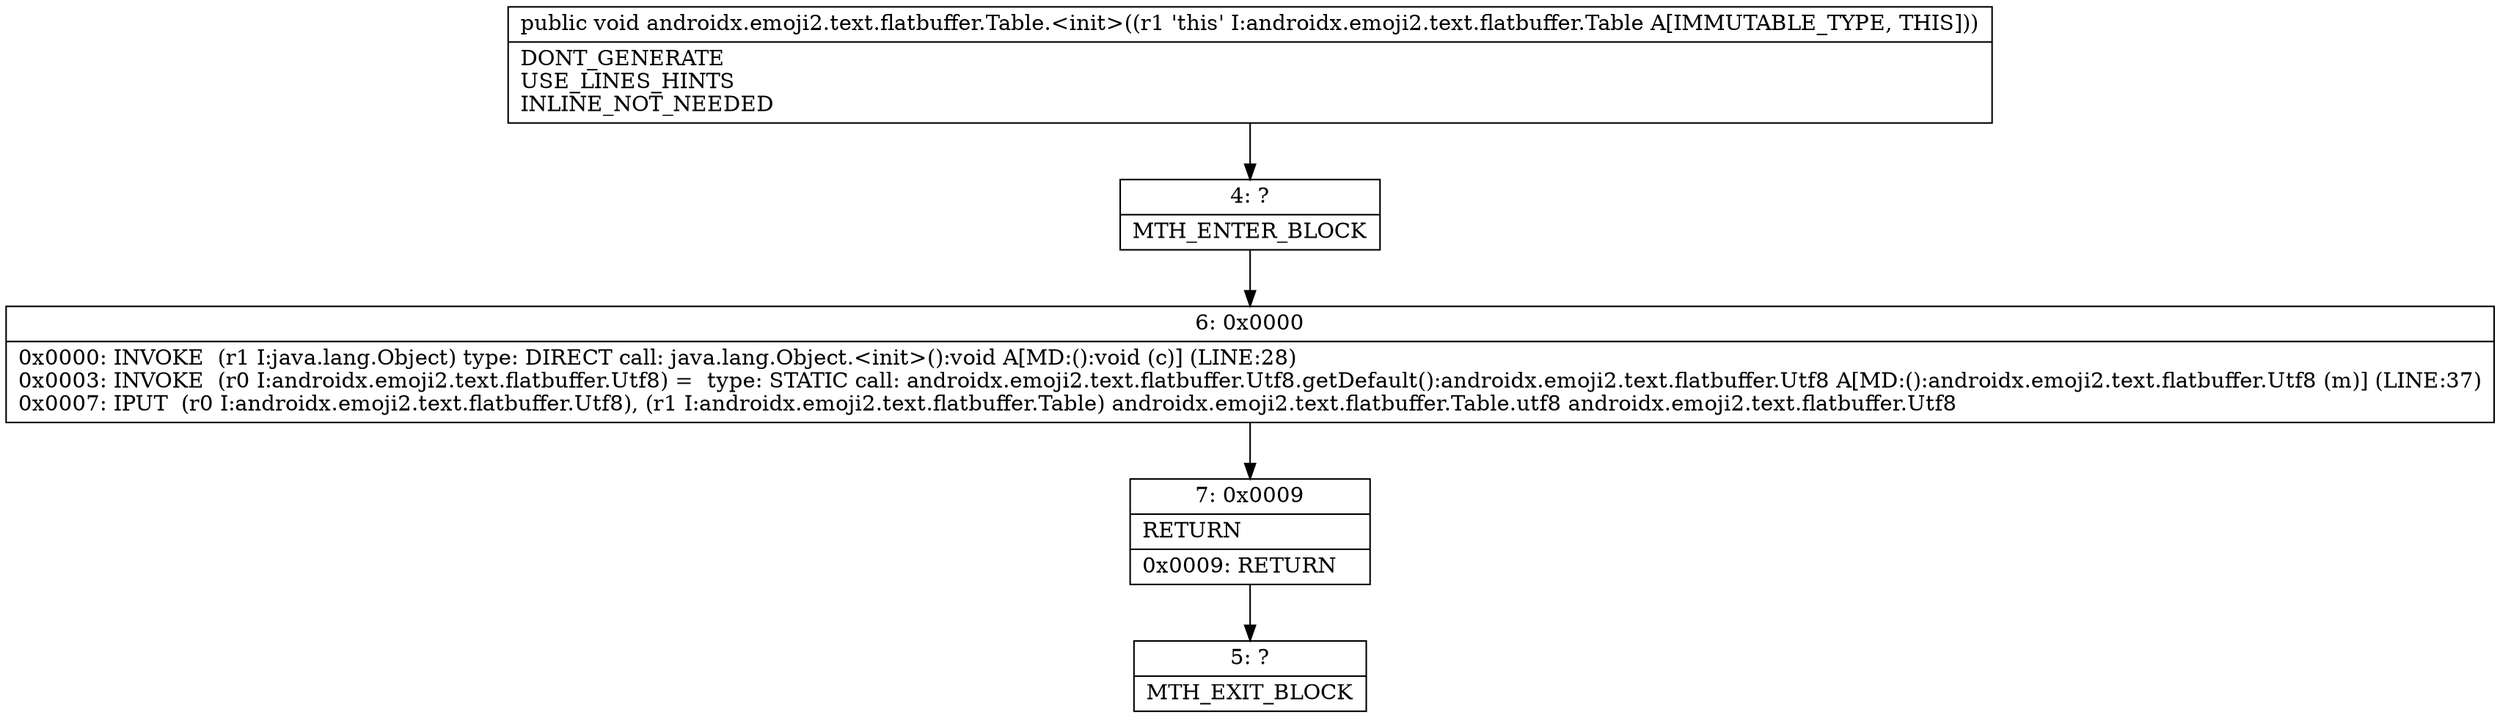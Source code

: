 digraph "CFG forandroidx.emoji2.text.flatbuffer.Table.\<init\>()V" {
Node_4 [shape=record,label="{4\:\ ?|MTH_ENTER_BLOCK\l}"];
Node_6 [shape=record,label="{6\:\ 0x0000|0x0000: INVOKE  (r1 I:java.lang.Object) type: DIRECT call: java.lang.Object.\<init\>():void A[MD:():void (c)] (LINE:28)\l0x0003: INVOKE  (r0 I:androidx.emoji2.text.flatbuffer.Utf8) =  type: STATIC call: androidx.emoji2.text.flatbuffer.Utf8.getDefault():androidx.emoji2.text.flatbuffer.Utf8 A[MD:():androidx.emoji2.text.flatbuffer.Utf8 (m)] (LINE:37)\l0x0007: IPUT  (r0 I:androidx.emoji2.text.flatbuffer.Utf8), (r1 I:androidx.emoji2.text.flatbuffer.Table) androidx.emoji2.text.flatbuffer.Table.utf8 androidx.emoji2.text.flatbuffer.Utf8 \l}"];
Node_7 [shape=record,label="{7\:\ 0x0009|RETURN\l|0x0009: RETURN   \l}"];
Node_5 [shape=record,label="{5\:\ ?|MTH_EXIT_BLOCK\l}"];
MethodNode[shape=record,label="{public void androidx.emoji2.text.flatbuffer.Table.\<init\>((r1 'this' I:androidx.emoji2.text.flatbuffer.Table A[IMMUTABLE_TYPE, THIS]))  | DONT_GENERATE\lUSE_LINES_HINTS\lINLINE_NOT_NEEDED\l}"];
MethodNode -> Node_4;Node_4 -> Node_6;
Node_6 -> Node_7;
Node_7 -> Node_5;
}

